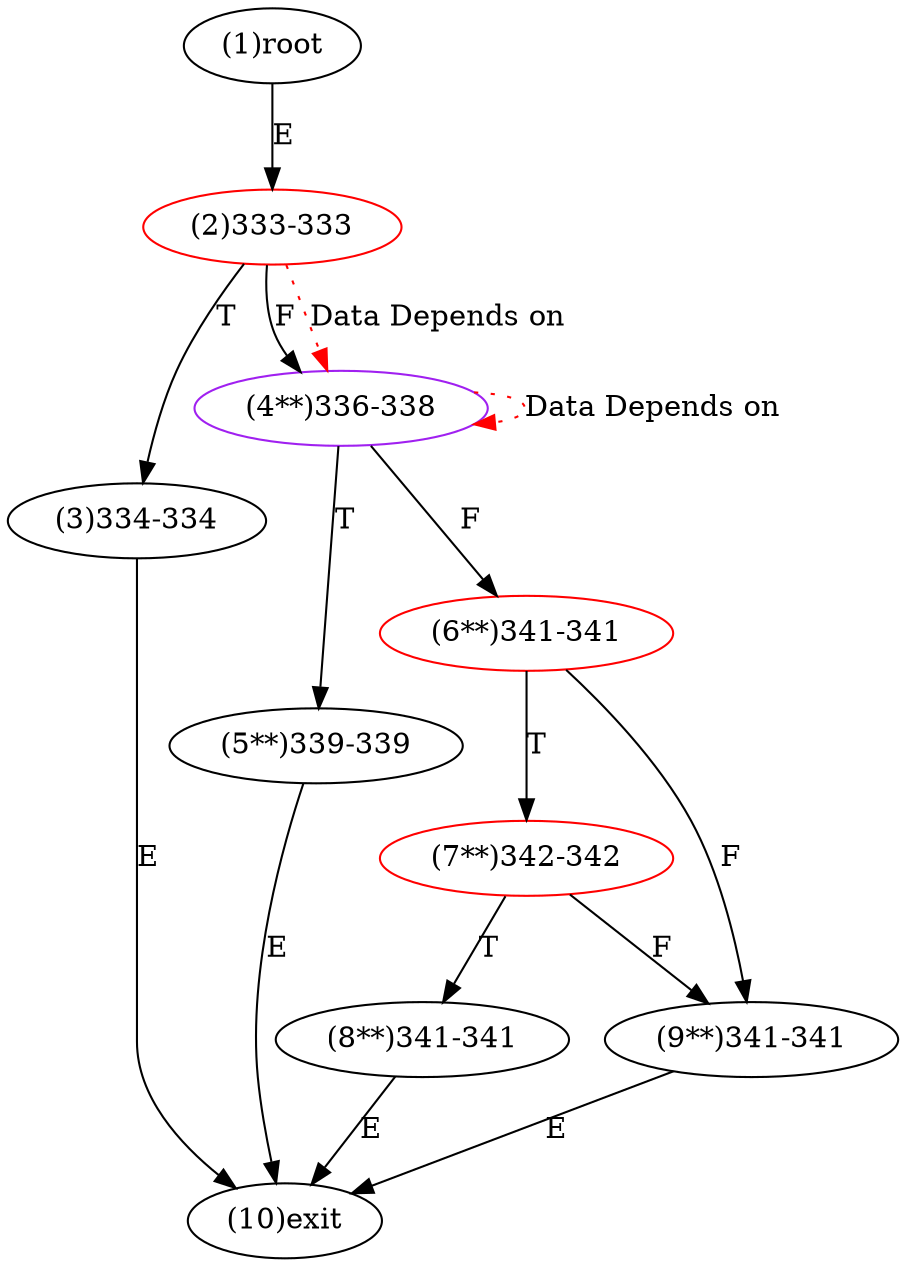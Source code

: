 digraph "" { 
1[ label="(1)root"];
2[ label="(2)333-333",color=red];
3[ label="(3)334-334"];
4[ label="(4**)336-338",color=purple];
5[ label="(5**)339-339"];
6[ label="(6**)341-341",color=red];
7[ label="(7**)342-342",color=red];
8[ label="(8**)341-341"];
9[ label="(9**)341-341"];
10[ label="(10)exit"];
1->2[ label="E"];
2->4[ label="F"];
2->3[ label="T"];
3->10[ label="E"];
4->6[ label="F"];
4->5[ label="T"];
5->10[ label="E"];
6->9[ label="F"];
6->7[ label="T"];
7->9[ label="F"];
7->8[ label="T"];
8->10[ label="E"];
9->10[ label="E"];
2->4[ color="red" label="Data Depends on" style = dotted ];
4->4[ color="red" label="Data Depends on" style = dotted ];
}